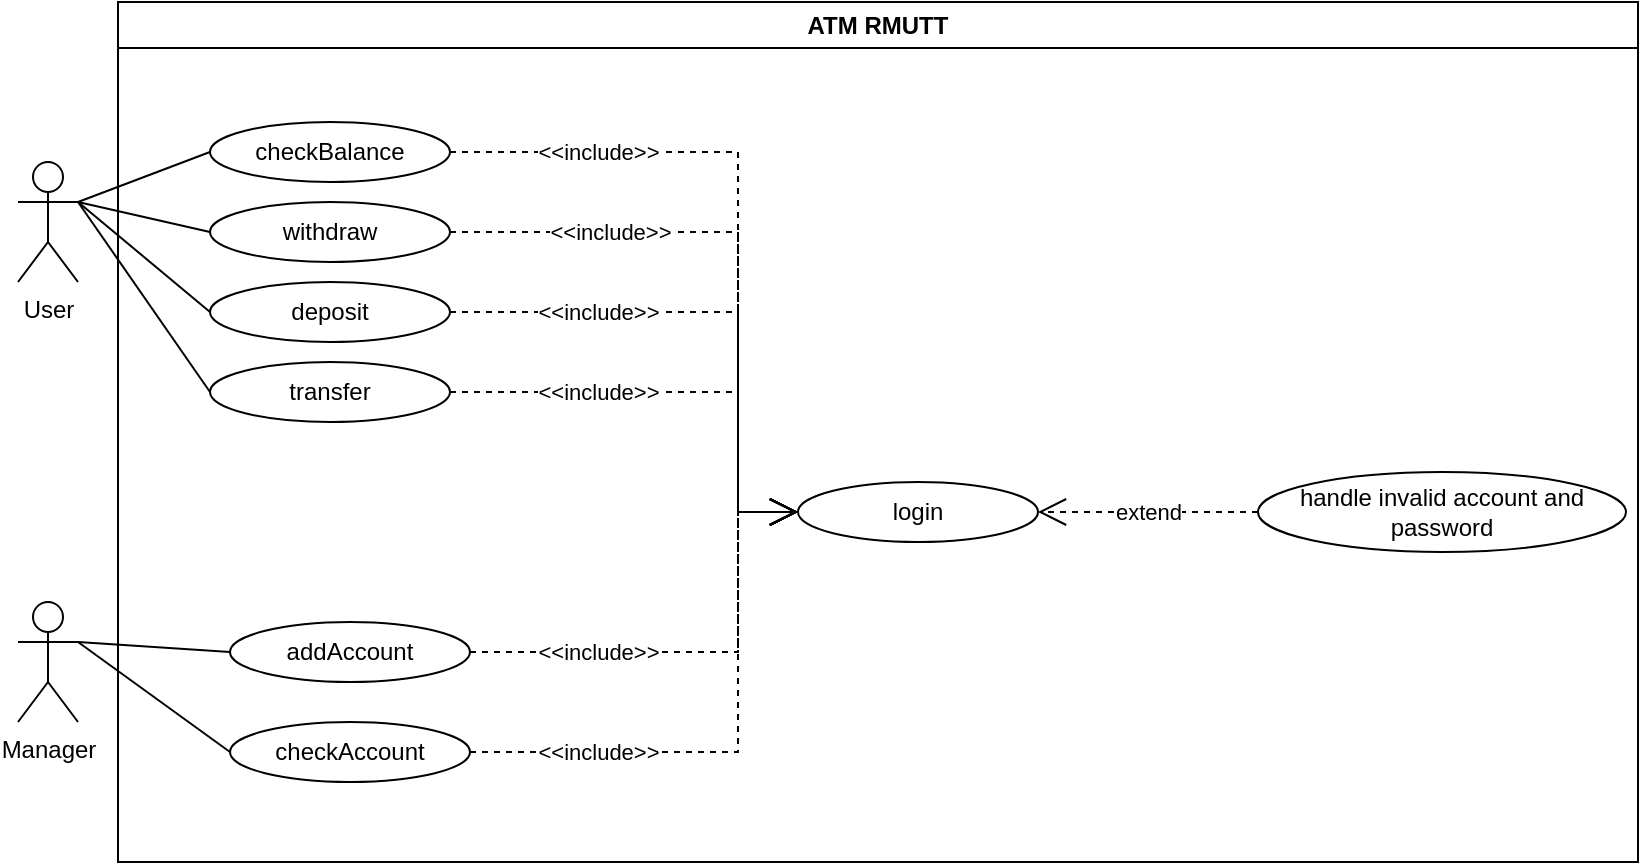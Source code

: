 <mxfile version="25.0.3">
  <diagram name="หน้า-1" id="WD2QL5US_MFfZTGHRSg6">
    <mxGraphModel dx="525" dy="285" grid="1" gridSize="10" guides="1" tooltips="1" connect="1" arrows="1" fold="1" page="1" pageScale="1" pageWidth="827" pageHeight="1169" math="0" shadow="0">
      <root>
        <mxCell id="0" />
        <mxCell id="1" parent="0" />
        <mxCell id="5Gi9SJCjBN-Mf_EN90ED-2" value="ATM RMUTT" style="swimlane;whiteSpace=wrap;html=1;" parent="1" vertex="1">
          <mxGeometry x="60" y="110" width="760" height="430" as="geometry" />
        </mxCell>
        <mxCell id="5Gi9SJCjBN-Mf_EN90ED-5" value="checkBalance" style="ellipse;whiteSpace=wrap;html=1;" parent="5Gi9SJCjBN-Mf_EN90ED-2" vertex="1">
          <mxGeometry x="46" y="60" width="120" height="30" as="geometry" />
        </mxCell>
        <mxCell id="5Gi9SJCjBN-Mf_EN90ED-6" value="withdraw" style="ellipse;whiteSpace=wrap;html=1;" parent="5Gi9SJCjBN-Mf_EN90ED-2" vertex="1">
          <mxGeometry x="46" y="100" width="120" height="30" as="geometry" />
        </mxCell>
        <mxCell id="5Gi9SJCjBN-Mf_EN90ED-7" value="deposit" style="ellipse;whiteSpace=wrap;html=1;" parent="5Gi9SJCjBN-Mf_EN90ED-2" vertex="1">
          <mxGeometry x="46" y="140" width="120" height="30" as="geometry" />
        </mxCell>
        <mxCell id="5Gi9SJCjBN-Mf_EN90ED-8" value="transfer" style="ellipse;whiteSpace=wrap;html=1;" parent="5Gi9SJCjBN-Mf_EN90ED-2" vertex="1">
          <mxGeometry x="46" y="180" width="120" height="30" as="geometry" />
        </mxCell>
        <mxCell id="5Gi9SJCjBN-Mf_EN90ED-9" value="login" style="ellipse;whiteSpace=wrap;html=1;" parent="5Gi9SJCjBN-Mf_EN90ED-2" vertex="1">
          <mxGeometry x="340" y="240" width="120" height="30" as="geometry" />
        </mxCell>
        <mxCell id="5Gi9SJCjBN-Mf_EN90ED-10" value="handle invalid account and password" style="ellipse;whiteSpace=wrap;html=1;" parent="5Gi9SJCjBN-Mf_EN90ED-2" vertex="1">
          <mxGeometry x="570" y="235" width="184" height="40" as="geometry" />
        </mxCell>
        <mxCell id="5Gi9SJCjBN-Mf_EN90ED-11" value="addAccount" style="ellipse;whiteSpace=wrap;html=1;" parent="5Gi9SJCjBN-Mf_EN90ED-2" vertex="1">
          <mxGeometry x="56" y="310" width="120" height="30" as="geometry" />
        </mxCell>
        <mxCell id="5Gi9SJCjBN-Mf_EN90ED-13" value="checkAccount" style="ellipse;whiteSpace=wrap;html=1;" parent="5Gi9SJCjBN-Mf_EN90ED-2" vertex="1">
          <mxGeometry x="56" y="360" width="120" height="30" as="geometry" />
        </mxCell>
        <mxCell id="5Gi9SJCjBN-Mf_EN90ED-17" value="&amp;lt;&amp;lt;include&amp;gt;&amp;gt;" style="endArrow=open;endSize=12;dashed=1;html=1;rounded=0;entryX=0;entryY=0.5;entryDx=0;entryDy=0;exitX=1;exitY=0.5;exitDx=0;exitDy=0;" parent="5Gi9SJCjBN-Mf_EN90ED-2" source="5Gi9SJCjBN-Mf_EN90ED-5" target="5Gi9SJCjBN-Mf_EN90ED-9" edge="1">
          <mxGeometry x="-0.582" width="160" relative="1" as="geometry">
            <mxPoint x="140" y="250" as="sourcePoint" />
            <mxPoint x="234" y="280" as="targetPoint" />
            <Array as="points">
              <mxPoint x="310" y="75" />
              <mxPoint x="310" y="255" />
            </Array>
            <mxPoint as="offset" />
          </mxGeometry>
        </mxCell>
        <mxCell id="5Gi9SJCjBN-Mf_EN90ED-18" value="&amp;lt;&amp;lt;include&amp;gt;&amp;gt;" style="endArrow=open;endSize=12;dashed=1;html=1;rounded=0;exitX=1;exitY=0.5;exitDx=0;exitDy=0;entryX=0;entryY=0.5;entryDx=0;entryDy=0;" parent="5Gi9SJCjBN-Mf_EN90ED-2" source="5Gi9SJCjBN-Mf_EN90ED-6" target="5Gi9SJCjBN-Mf_EN90ED-9" edge="1">
          <mxGeometry x="-0.493" width="160" relative="1" as="geometry">
            <mxPoint x="234" y="280" as="sourcePoint" />
            <mxPoint x="340" y="260" as="targetPoint" />
            <Array as="points">
              <mxPoint x="310" y="115" />
              <mxPoint x="310" y="255" />
            </Array>
            <mxPoint as="offset" />
          </mxGeometry>
        </mxCell>
        <mxCell id="y74tTk_djHRh3TUERgz0-2" value="&amp;lt;&amp;lt;include&amp;gt;&amp;gt;" style="endArrow=open;endSize=12;dashed=1;html=1;rounded=0;exitX=1;exitY=0.5;exitDx=0;exitDy=0;" edge="1" parent="5Gi9SJCjBN-Mf_EN90ED-2" source="5Gi9SJCjBN-Mf_EN90ED-7">
          <mxGeometry x="-0.46" width="160" relative="1" as="geometry">
            <mxPoint x="140" y="254.67" as="sourcePoint" />
            <mxPoint x="340" y="255" as="targetPoint" />
            <Array as="points">
              <mxPoint x="310" y="155" />
              <mxPoint x="310" y="255" />
            </Array>
            <mxPoint as="offset" />
          </mxGeometry>
        </mxCell>
        <mxCell id="y74tTk_djHRh3TUERgz0-3" value="&amp;lt;&amp;lt;include&amp;gt;&amp;gt;" style="endArrow=open;endSize=12;dashed=1;html=1;rounded=0;exitX=1;exitY=0.5;exitDx=0;exitDy=0;entryX=0;entryY=0.5;entryDx=0;entryDy=0;" edge="1" parent="5Gi9SJCjBN-Mf_EN90ED-2" source="5Gi9SJCjBN-Mf_EN90ED-8" target="5Gi9SJCjBN-Mf_EN90ED-9">
          <mxGeometry x="-0.367" width="160" relative="1" as="geometry">
            <mxPoint x="274" y="320" as="sourcePoint" />
            <mxPoint x="340" y="260" as="targetPoint" />
            <Array as="points">
              <mxPoint x="310" y="195" />
              <mxPoint x="310" y="255" />
            </Array>
            <mxPoint as="offset" />
          </mxGeometry>
        </mxCell>
        <mxCell id="y74tTk_djHRh3TUERgz0-4" value="&amp;lt;&amp;lt;include&amp;gt;&amp;gt;" style="endArrow=open;endSize=12;dashed=1;html=1;rounded=0;exitX=1;exitY=0.5;exitDx=0;exitDy=0;entryX=0;entryY=0.5;entryDx=0;entryDy=0;" edge="1" parent="5Gi9SJCjBN-Mf_EN90ED-2" source="5Gi9SJCjBN-Mf_EN90ED-11" target="5Gi9SJCjBN-Mf_EN90ED-9">
          <mxGeometry x="-0.453" width="160" relative="1" as="geometry">
            <mxPoint x="284" y="330" as="sourcePoint" />
            <mxPoint x="444" y="330" as="targetPoint" />
            <Array as="points">
              <mxPoint x="310" y="325" />
              <mxPoint x="310" y="255" />
            </Array>
            <mxPoint as="offset" />
          </mxGeometry>
        </mxCell>
        <mxCell id="y74tTk_djHRh3TUERgz0-5" value="&amp;lt;&amp;lt;include&amp;gt;&amp;gt;" style="endArrow=open;endSize=12;dashed=1;html=1;rounded=0;exitX=1;exitY=0.5;exitDx=0;exitDy=0;entryX=0;entryY=0.5;entryDx=0;entryDy=0;" edge="1" parent="5Gi9SJCjBN-Mf_EN90ED-2" source="5Gi9SJCjBN-Mf_EN90ED-13" target="5Gi9SJCjBN-Mf_EN90ED-9">
          <mxGeometry x="-0.549" width="160" relative="1" as="geometry">
            <mxPoint x="294" y="340" as="sourcePoint" />
            <mxPoint x="340" y="250" as="targetPoint" />
            <Array as="points">
              <mxPoint x="310" y="375" />
              <mxPoint x="310" y="255" />
            </Array>
            <mxPoint as="offset" />
          </mxGeometry>
        </mxCell>
        <mxCell id="y74tTk_djHRh3TUERgz0-6" value="extend" style="endArrow=open;endSize=12;dashed=1;html=1;rounded=0;exitX=0;exitY=0.5;exitDx=0;exitDy=0;entryX=1;entryY=0.5;entryDx=0;entryDy=0;" edge="1" parent="5Gi9SJCjBN-Mf_EN90ED-2" source="5Gi9SJCjBN-Mf_EN90ED-10" target="5Gi9SJCjBN-Mf_EN90ED-9">
          <mxGeometry width="160" relative="1" as="geometry">
            <mxPoint x="304" y="350" as="sourcePoint" />
            <mxPoint x="464" y="350" as="targetPoint" />
          </mxGeometry>
        </mxCell>
        <mxCell id="5Gi9SJCjBN-Mf_EN90ED-3" value="User" style="shape=umlActor;verticalLabelPosition=bottom;verticalAlign=top;html=1;outlineConnect=0;" parent="1" vertex="1">
          <mxGeometry x="10" y="190" width="30" height="60" as="geometry" />
        </mxCell>
        <mxCell id="5Gi9SJCjBN-Mf_EN90ED-4" value="Manager" style="shape=umlActor;verticalLabelPosition=bottom;verticalAlign=top;html=1;outlineConnect=0;" parent="1" vertex="1">
          <mxGeometry x="10" y="410" width="30" height="60" as="geometry" />
        </mxCell>
        <mxCell id="y74tTk_djHRh3TUERgz0-18" value="" style="endArrow=none;html=1;rounded=0;exitX=1;exitY=0.333;exitDx=0;exitDy=0;exitPerimeter=0;entryX=0;entryY=0.5;entryDx=0;entryDy=0;" edge="1" parent="1" source="5Gi9SJCjBN-Mf_EN90ED-3" target="5Gi9SJCjBN-Mf_EN90ED-5">
          <mxGeometry width="50" height="50" relative="1" as="geometry">
            <mxPoint x="130" y="310" as="sourcePoint" />
            <mxPoint x="180" y="260" as="targetPoint" />
          </mxGeometry>
        </mxCell>
        <mxCell id="y74tTk_djHRh3TUERgz0-19" value="" style="endArrow=none;html=1;rounded=0;exitX=1;exitY=0.333;exitDx=0;exitDy=0;exitPerimeter=0;entryX=0;entryY=0.5;entryDx=0;entryDy=0;" edge="1" parent="1" source="5Gi9SJCjBN-Mf_EN90ED-3" target="5Gi9SJCjBN-Mf_EN90ED-6">
          <mxGeometry width="50" height="50" relative="1" as="geometry">
            <mxPoint x="50" y="220" as="sourcePoint" />
            <mxPoint x="116" y="195" as="targetPoint" />
          </mxGeometry>
        </mxCell>
        <mxCell id="y74tTk_djHRh3TUERgz0-20" value="" style="endArrow=none;html=1;rounded=0;exitX=1;exitY=0.333;exitDx=0;exitDy=0;exitPerimeter=0;entryX=0;entryY=0.5;entryDx=0;entryDy=0;" edge="1" parent="1" source="5Gi9SJCjBN-Mf_EN90ED-3" target="5Gi9SJCjBN-Mf_EN90ED-7">
          <mxGeometry width="50" height="50" relative="1" as="geometry">
            <mxPoint x="60" y="230" as="sourcePoint" />
            <mxPoint x="126" y="205" as="targetPoint" />
          </mxGeometry>
        </mxCell>
        <mxCell id="y74tTk_djHRh3TUERgz0-21" value="" style="endArrow=none;html=1;rounded=0;exitX=1;exitY=0.333;exitDx=0;exitDy=0;exitPerimeter=0;entryX=0;entryY=0.5;entryDx=0;entryDy=0;" edge="1" parent="1" source="5Gi9SJCjBN-Mf_EN90ED-3" target="5Gi9SJCjBN-Mf_EN90ED-8">
          <mxGeometry width="50" height="50" relative="1" as="geometry">
            <mxPoint x="70" y="240" as="sourcePoint" />
            <mxPoint x="136" y="215" as="targetPoint" />
          </mxGeometry>
        </mxCell>
        <mxCell id="y74tTk_djHRh3TUERgz0-22" value="" style="endArrow=none;html=1;rounded=0;exitX=1;exitY=0.333;exitDx=0;exitDy=0;exitPerimeter=0;entryX=0;entryY=0.5;entryDx=0;entryDy=0;" edge="1" parent="1" source="5Gi9SJCjBN-Mf_EN90ED-4" target="5Gi9SJCjBN-Mf_EN90ED-13">
          <mxGeometry width="50" height="50" relative="1" as="geometry">
            <mxPoint x="80" y="250" as="sourcePoint" />
            <mxPoint x="146" y="225" as="targetPoint" />
          </mxGeometry>
        </mxCell>
        <mxCell id="y74tTk_djHRh3TUERgz0-23" value="" style="endArrow=none;html=1;rounded=0;exitX=1;exitY=0.333;exitDx=0;exitDy=0;exitPerimeter=0;entryX=0;entryY=0.5;entryDx=0;entryDy=0;" edge="1" parent="1" source="5Gi9SJCjBN-Mf_EN90ED-4" target="5Gi9SJCjBN-Mf_EN90ED-11">
          <mxGeometry width="50" height="50" relative="1" as="geometry">
            <mxPoint x="90" y="260" as="sourcePoint" />
            <mxPoint x="156" y="235" as="targetPoint" />
          </mxGeometry>
        </mxCell>
      </root>
    </mxGraphModel>
  </diagram>
</mxfile>
